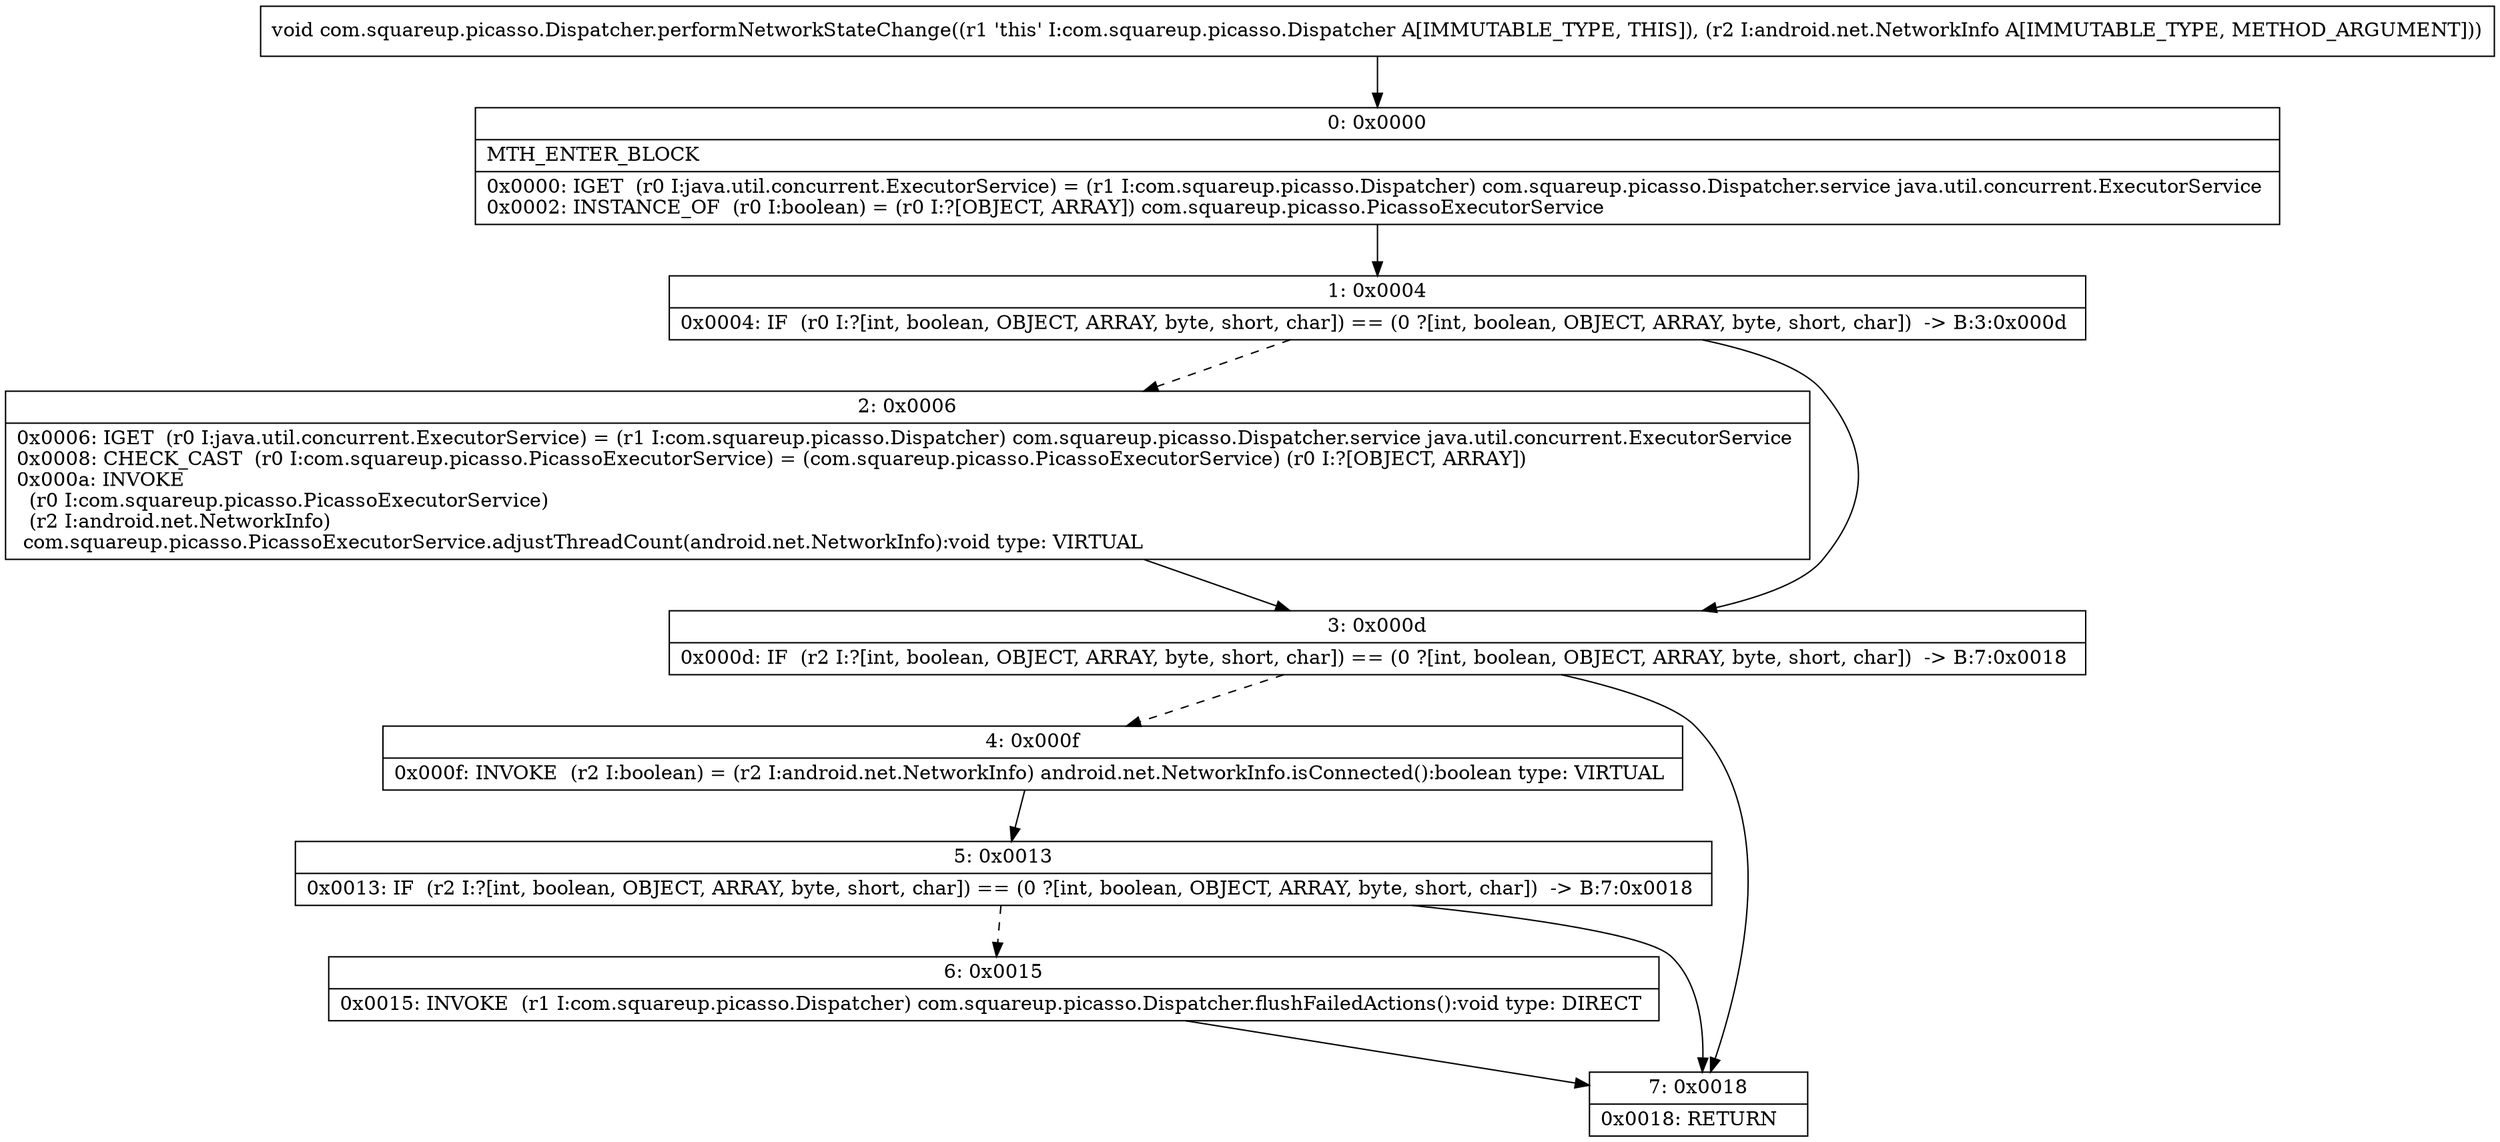 digraph "CFG forcom.squareup.picasso.Dispatcher.performNetworkStateChange(Landroid\/net\/NetworkInfo;)V" {
Node_0 [shape=record,label="{0\:\ 0x0000|MTH_ENTER_BLOCK\l|0x0000: IGET  (r0 I:java.util.concurrent.ExecutorService) = (r1 I:com.squareup.picasso.Dispatcher) com.squareup.picasso.Dispatcher.service java.util.concurrent.ExecutorService \l0x0002: INSTANCE_OF  (r0 I:boolean) = (r0 I:?[OBJECT, ARRAY]) com.squareup.picasso.PicassoExecutorService \l}"];
Node_1 [shape=record,label="{1\:\ 0x0004|0x0004: IF  (r0 I:?[int, boolean, OBJECT, ARRAY, byte, short, char]) == (0 ?[int, boolean, OBJECT, ARRAY, byte, short, char])  \-\> B:3:0x000d \l}"];
Node_2 [shape=record,label="{2\:\ 0x0006|0x0006: IGET  (r0 I:java.util.concurrent.ExecutorService) = (r1 I:com.squareup.picasso.Dispatcher) com.squareup.picasso.Dispatcher.service java.util.concurrent.ExecutorService \l0x0008: CHECK_CAST  (r0 I:com.squareup.picasso.PicassoExecutorService) = (com.squareup.picasso.PicassoExecutorService) (r0 I:?[OBJECT, ARRAY]) \l0x000a: INVOKE  \l  (r0 I:com.squareup.picasso.PicassoExecutorService)\l  (r2 I:android.net.NetworkInfo)\l com.squareup.picasso.PicassoExecutorService.adjustThreadCount(android.net.NetworkInfo):void type: VIRTUAL \l}"];
Node_3 [shape=record,label="{3\:\ 0x000d|0x000d: IF  (r2 I:?[int, boolean, OBJECT, ARRAY, byte, short, char]) == (0 ?[int, boolean, OBJECT, ARRAY, byte, short, char])  \-\> B:7:0x0018 \l}"];
Node_4 [shape=record,label="{4\:\ 0x000f|0x000f: INVOKE  (r2 I:boolean) = (r2 I:android.net.NetworkInfo) android.net.NetworkInfo.isConnected():boolean type: VIRTUAL \l}"];
Node_5 [shape=record,label="{5\:\ 0x0013|0x0013: IF  (r2 I:?[int, boolean, OBJECT, ARRAY, byte, short, char]) == (0 ?[int, boolean, OBJECT, ARRAY, byte, short, char])  \-\> B:7:0x0018 \l}"];
Node_6 [shape=record,label="{6\:\ 0x0015|0x0015: INVOKE  (r1 I:com.squareup.picasso.Dispatcher) com.squareup.picasso.Dispatcher.flushFailedActions():void type: DIRECT \l}"];
Node_7 [shape=record,label="{7\:\ 0x0018|0x0018: RETURN   \l}"];
MethodNode[shape=record,label="{void com.squareup.picasso.Dispatcher.performNetworkStateChange((r1 'this' I:com.squareup.picasso.Dispatcher A[IMMUTABLE_TYPE, THIS]), (r2 I:android.net.NetworkInfo A[IMMUTABLE_TYPE, METHOD_ARGUMENT])) }"];
MethodNode -> Node_0;
Node_0 -> Node_1;
Node_1 -> Node_2[style=dashed];
Node_1 -> Node_3;
Node_2 -> Node_3;
Node_3 -> Node_4[style=dashed];
Node_3 -> Node_7;
Node_4 -> Node_5;
Node_5 -> Node_6[style=dashed];
Node_5 -> Node_7;
Node_6 -> Node_7;
}

